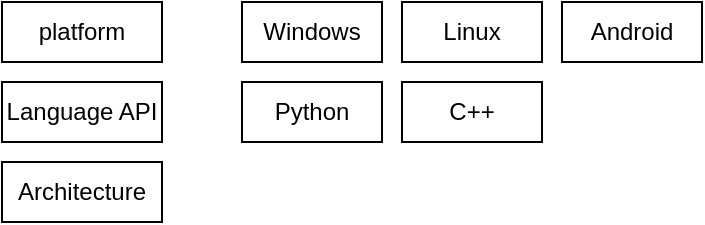 <mxfile version="20.3.6" type="github">
  <diagram id="E6IjRvfCuhX2Yy5deakZ" name="第 1 页">
    <mxGraphModel dx="1426" dy="769" grid="1" gridSize="10" guides="1" tooltips="1" connect="1" arrows="1" fold="1" page="1" pageScale="1" pageWidth="827" pageHeight="1169" math="0" shadow="0">
      <root>
        <mxCell id="0" />
        <mxCell id="1" parent="0" />
        <mxCell id="Bo-WnP_CziDHzTEEVelE-1" value="platform" style="rounded=0;whiteSpace=wrap;html=1;" vertex="1" parent="1">
          <mxGeometry x="80" y="40" width="80" height="30" as="geometry" />
        </mxCell>
        <mxCell id="Bo-WnP_CziDHzTEEVelE-2" value="Language API" style="rounded=0;whiteSpace=wrap;html=1;" vertex="1" parent="1">
          <mxGeometry x="80" y="80" width="80" height="30" as="geometry" />
        </mxCell>
        <mxCell id="Bo-WnP_CziDHzTEEVelE-3" value="Windows" style="rounded=0;whiteSpace=wrap;html=1;" vertex="1" parent="1">
          <mxGeometry x="200" y="40" width="70" height="30" as="geometry" />
        </mxCell>
        <mxCell id="Bo-WnP_CziDHzTEEVelE-4" value="Linux" style="rounded=0;whiteSpace=wrap;html=1;" vertex="1" parent="1">
          <mxGeometry x="280" y="40" width="70" height="30" as="geometry" />
        </mxCell>
        <mxCell id="Bo-WnP_CziDHzTEEVelE-5" value="Android" style="rounded=0;whiteSpace=wrap;html=1;" vertex="1" parent="1">
          <mxGeometry x="360" y="40" width="70" height="30" as="geometry" />
        </mxCell>
        <mxCell id="Bo-WnP_CziDHzTEEVelE-6" value="Python" style="rounded=0;whiteSpace=wrap;html=1;" vertex="1" parent="1">
          <mxGeometry x="200" y="80" width="70" height="30" as="geometry" />
        </mxCell>
        <mxCell id="Bo-WnP_CziDHzTEEVelE-7" value="C++" style="rounded=0;whiteSpace=wrap;html=1;" vertex="1" parent="1">
          <mxGeometry x="280" y="80" width="70" height="30" as="geometry" />
        </mxCell>
        <mxCell id="Bo-WnP_CziDHzTEEVelE-8" value="Architecture" style="rounded=0;whiteSpace=wrap;html=1;" vertex="1" parent="1">
          <mxGeometry x="80" y="120" width="80" height="30" as="geometry" />
        </mxCell>
      </root>
    </mxGraphModel>
  </diagram>
</mxfile>

